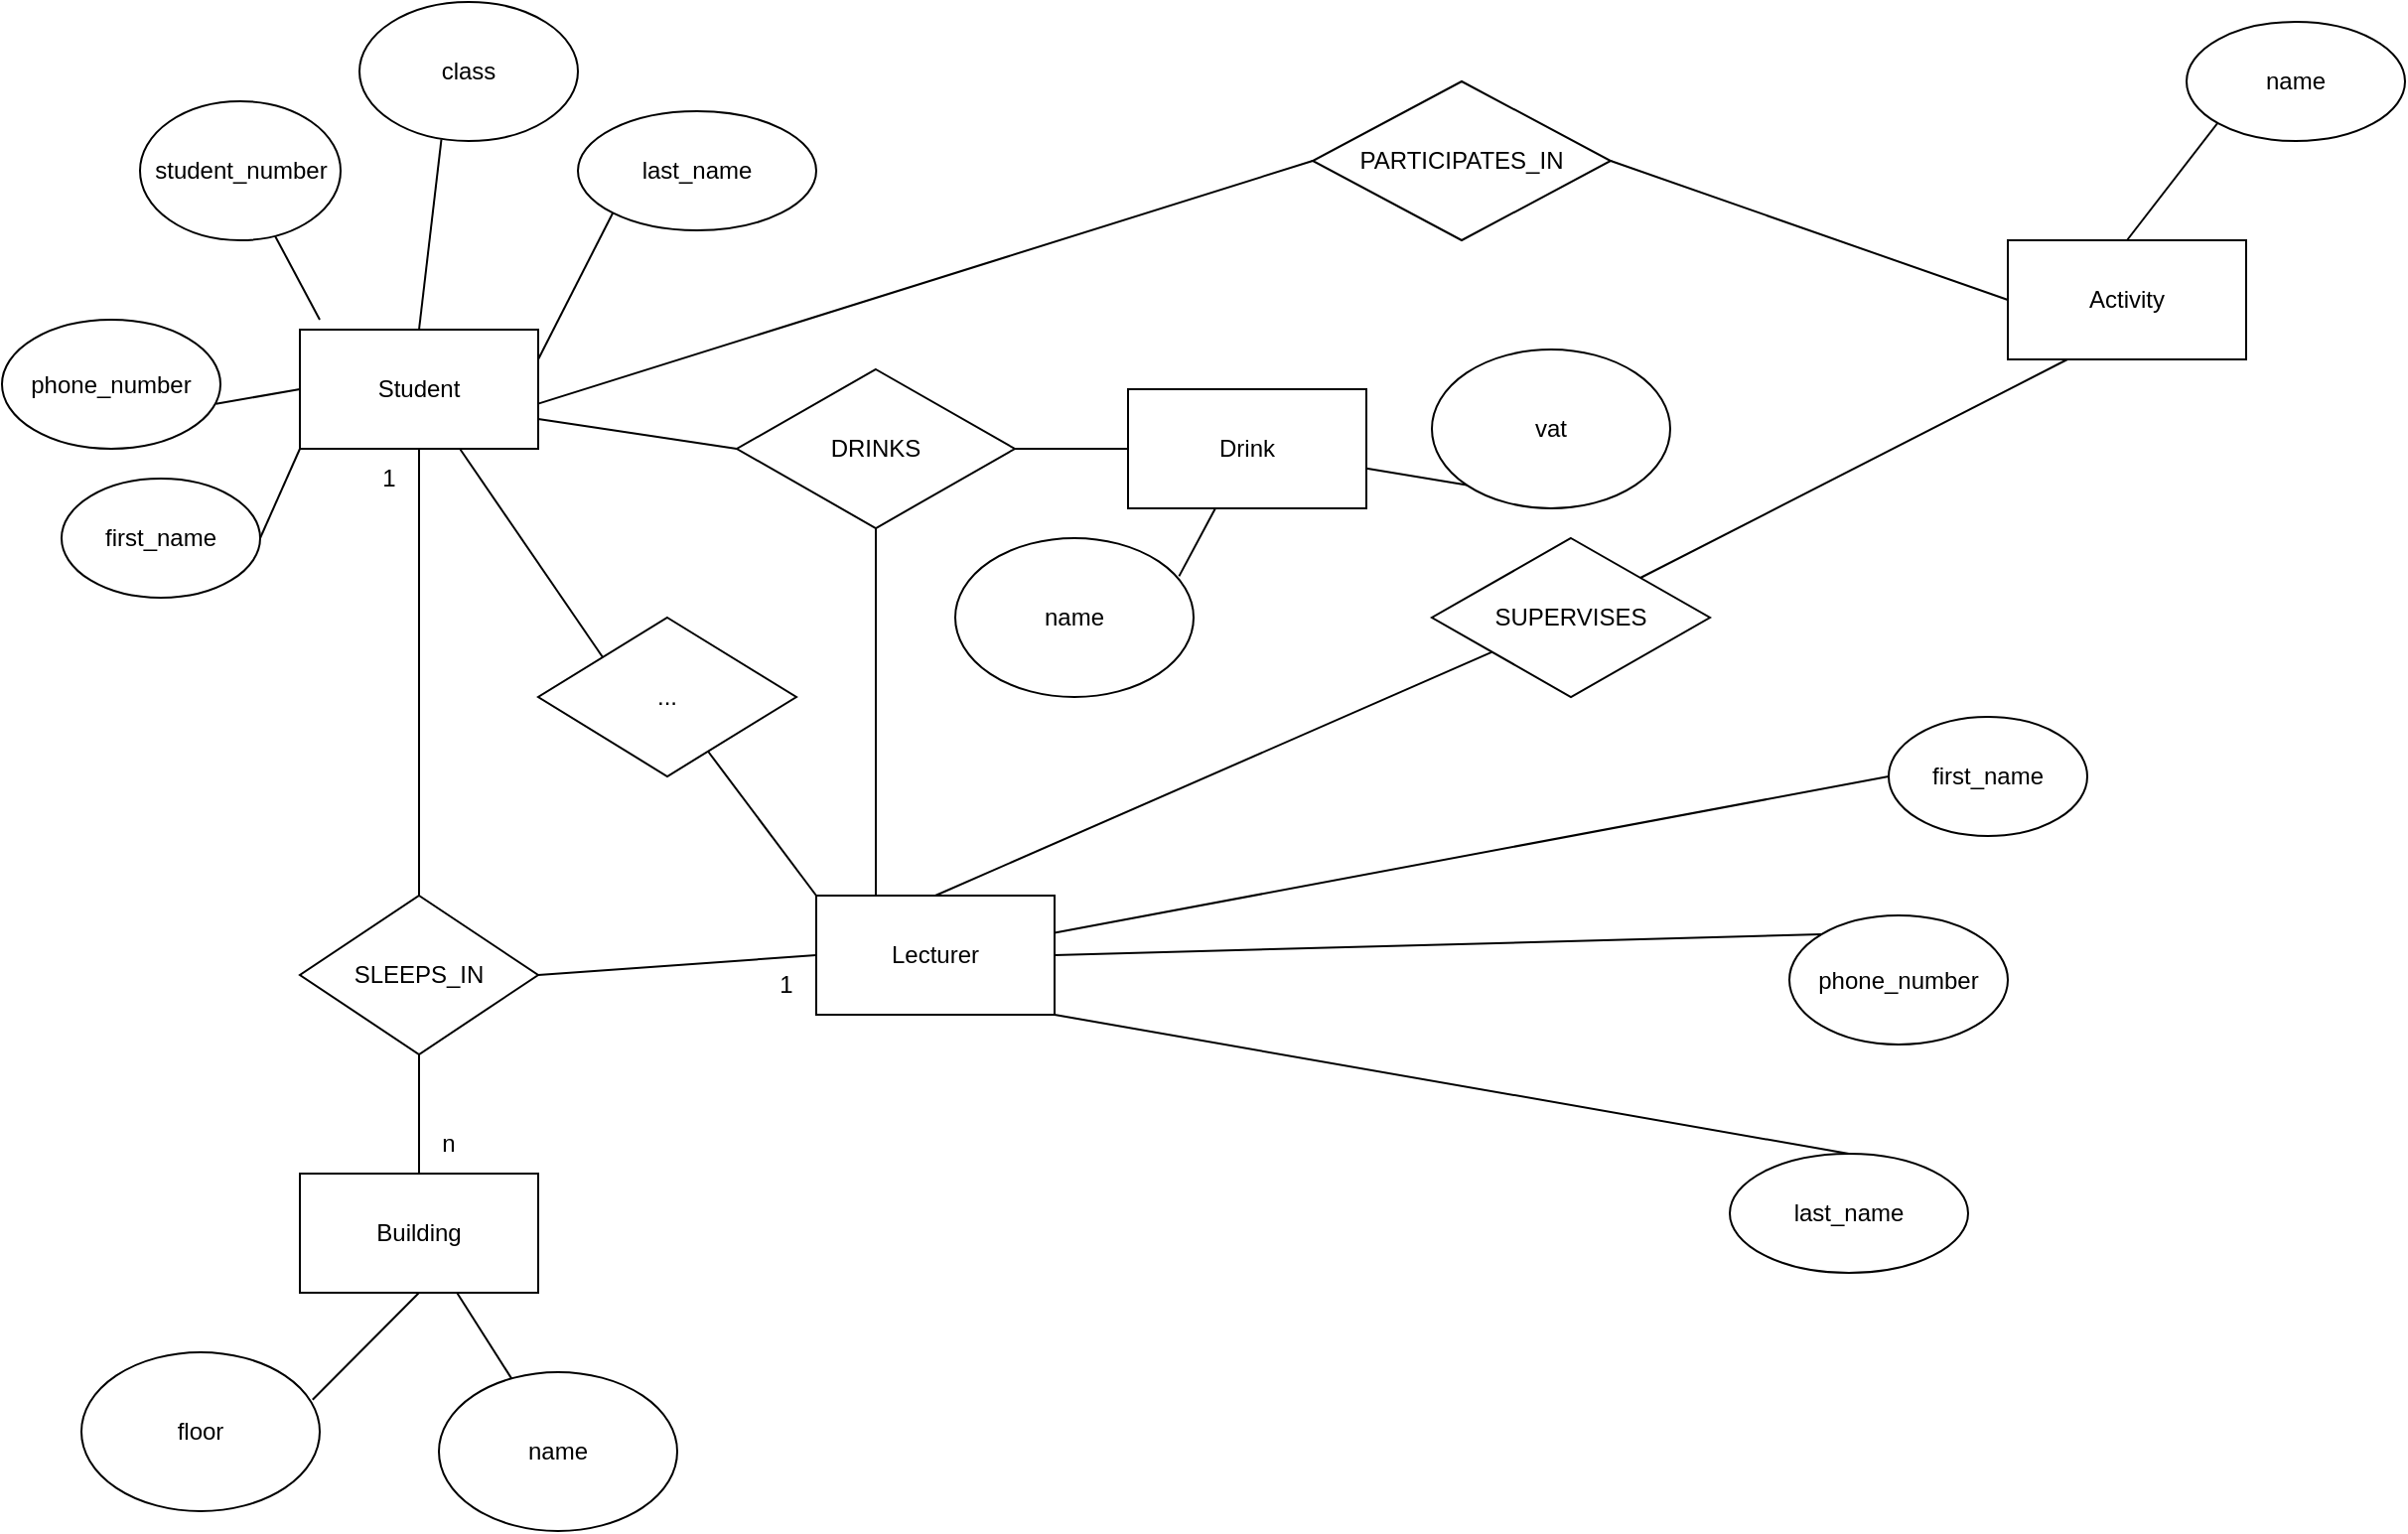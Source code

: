 <mxfile version="23.1.8" type="github">
  <diagram name="Page-1" id="zmict07narDk8DJ9savk">
    <mxGraphModel dx="1682" dy="955" grid="1" gridSize="10" guides="1" tooltips="1" connect="1" arrows="1" fold="1" page="1" pageScale="1" pageWidth="1654" pageHeight="1169" math="0" shadow="0">
      <root>
        <mxCell id="0" />
        <mxCell id="1" parent="0" />
        <mxCell id="j98cUN9TxUNFpsphHox--202" value="Student" style="rounded=0;whiteSpace=wrap;html=1;" vertex="1" parent="1">
          <mxGeometry x="440" y="575" width="120" height="60" as="geometry" />
        </mxCell>
        <mxCell id="j98cUN9TxUNFpsphHox--203" value="Activity" style="rounded=0;whiteSpace=wrap;html=1;" vertex="1" parent="1">
          <mxGeometry x="1300" y="530" width="120" height="60" as="geometry" />
        </mxCell>
        <mxCell id="j98cUN9TxUNFpsphHox--204" value="Building" style="rounded=0;whiteSpace=wrap;html=1;" vertex="1" parent="1">
          <mxGeometry x="440" y="1000" width="120" height="60" as="geometry" />
        </mxCell>
        <mxCell id="j98cUN9TxUNFpsphHox--205" value="Drink" style="rounded=0;whiteSpace=wrap;html=1;" vertex="1" parent="1">
          <mxGeometry x="857" y="605" width="120" height="60" as="geometry" />
        </mxCell>
        <mxCell id="j98cUN9TxUNFpsphHox--206" value="last_name" style="ellipse;whiteSpace=wrap;html=1;" vertex="1" parent="1">
          <mxGeometry x="580" y="465" width="120" height="60" as="geometry" />
        </mxCell>
        <mxCell id="j98cUN9TxUNFpsphHox--207" value="phone_number" style="ellipse;whiteSpace=wrap;html=1;" vertex="1" parent="1">
          <mxGeometry x="290" y="570" width="110" height="65" as="geometry" />
        </mxCell>
        <mxCell id="j98cUN9TxUNFpsphHox--208" value="class" style="ellipse;whiteSpace=wrap;html=1;" vertex="1" parent="1">
          <mxGeometry x="470" y="410" width="110" height="70" as="geometry" />
        </mxCell>
        <mxCell id="j98cUN9TxUNFpsphHox--209" value="student_number" style="ellipse;whiteSpace=wrap;html=1;" vertex="1" parent="1">
          <mxGeometry x="359.5" y="460" width="101" height="70" as="geometry" />
        </mxCell>
        <mxCell id="j98cUN9TxUNFpsphHox--210" value="first_name" style="ellipse;whiteSpace=wrap;html=1;" vertex="1" parent="1">
          <mxGeometry x="320" y="650" width="100" height="60" as="geometry" />
        </mxCell>
        <mxCell id="j98cUN9TxUNFpsphHox--211" value="" style="endArrow=none;html=1;rounded=0;entryX=1;entryY=0.25;entryDx=0;entryDy=0;exitX=0;exitY=1;exitDx=0;exitDy=0;" edge="1" parent="1" source="j98cUN9TxUNFpsphHox--206" target="j98cUN9TxUNFpsphHox--202">
          <mxGeometry width="50" height="50" relative="1" as="geometry">
            <mxPoint x="490" y="740" as="sourcePoint" />
            <mxPoint x="540" y="690" as="targetPoint" />
          </mxGeometry>
        </mxCell>
        <mxCell id="j98cUN9TxUNFpsphHox--212" value="" style="endArrow=none;html=1;rounded=0;exitX=1;exitY=0.5;exitDx=0;exitDy=0;entryX=0;entryY=1;entryDx=0;entryDy=0;" edge="1" parent="1" source="j98cUN9TxUNFpsphHox--210" target="j98cUN9TxUNFpsphHox--202">
          <mxGeometry width="50" height="50" relative="1" as="geometry">
            <mxPoint x="410" y="620" as="sourcePoint" />
            <mxPoint x="460" y="570" as="targetPoint" />
          </mxGeometry>
        </mxCell>
        <mxCell id="j98cUN9TxUNFpsphHox--213" value="" style="endArrow=none;html=1;rounded=0;entryX=0;entryY=0.5;entryDx=0;entryDy=0;exitX=0.979;exitY=0.652;exitDx=0;exitDy=0;exitPerimeter=0;" edge="1" parent="1" source="j98cUN9TxUNFpsphHox--207" target="j98cUN9TxUNFpsphHox--202">
          <mxGeometry width="50" height="50" relative="1" as="geometry">
            <mxPoint x="410" y="610" as="sourcePoint" />
            <mxPoint x="460" y="560" as="targetPoint" />
          </mxGeometry>
        </mxCell>
        <mxCell id="j98cUN9TxUNFpsphHox--214" value="" style="endArrow=none;html=1;rounded=0;" edge="1" parent="1" target="j98cUN9TxUNFpsphHox--209">
          <mxGeometry width="50" height="50" relative="1" as="geometry">
            <mxPoint x="450" y="570" as="sourcePoint" />
            <mxPoint x="510" y="530" as="targetPoint" />
          </mxGeometry>
        </mxCell>
        <mxCell id="j98cUN9TxUNFpsphHox--215" value="" style="endArrow=none;html=1;rounded=0;entryX=0.375;entryY=0.988;entryDx=0;entryDy=0;exitX=0.5;exitY=0;exitDx=0;exitDy=0;entryPerimeter=0;" edge="1" parent="1" source="j98cUN9TxUNFpsphHox--202" target="j98cUN9TxUNFpsphHox--208">
          <mxGeometry width="50" height="50" relative="1" as="geometry">
            <mxPoint x="570" y="670" as="sourcePoint" />
            <mxPoint x="620" y="620" as="targetPoint" />
          </mxGeometry>
        </mxCell>
        <mxCell id="j98cUN9TxUNFpsphHox--216" value="" style="endArrow=none;html=1;rounded=0;exitX=0.5;exitY=0;exitDx=0;exitDy=0;exitPerimeter=0;entryX=0.5;entryY=0;entryDx=0;entryDy=0;" edge="1" parent="1" source="j98cUN9TxUNFpsphHox--203" target="j98cUN9TxUNFpsphHox--217">
          <mxGeometry width="50" height="50" relative="1" as="geometry">
            <mxPoint x="630" y="845.04" as="sourcePoint" />
            <mxPoint x="690.463" y="840.001" as="targetPoint" />
          </mxGeometry>
        </mxCell>
        <mxCell id="j98cUN9TxUNFpsphHox--217" value="name" style="ellipse;whiteSpace=wrap;html=1;" vertex="1" parent="1">
          <mxGeometry x="1390" y="420" width="110" height="60" as="geometry" />
        </mxCell>
        <mxCell id="j98cUN9TxUNFpsphHox--218" value="name" style="ellipse;whiteSpace=wrap;html=1;" vertex="1" parent="1">
          <mxGeometry x="510" y="1100" width="120" height="80" as="geometry" />
        </mxCell>
        <mxCell id="j98cUN9TxUNFpsphHox--219" value="floor" style="ellipse;whiteSpace=wrap;html=1;" vertex="1" parent="1">
          <mxGeometry x="330" y="1090" width="120" height="80" as="geometry" />
        </mxCell>
        <mxCell id="j98cUN9TxUNFpsphHox--220" value="" style="endArrow=none;html=1;rounded=0;exitX=0.5;exitY=1;exitDx=0;exitDy=0;entryX=0.97;entryY=0.298;entryDx=0;entryDy=0;entryPerimeter=0;" edge="1" parent="1" source="j98cUN9TxUNFpsphHox--204" target="j98cUN9TxUNFpsphHox--219">
          <mxGeometry width="50" height="50" relative="1" as="geometry">
            <mxPoint x="570" y="1090" as="sourcePoint" />
            <mxPoint x="420" y="1190" as="targetPoint" />
          </mxGeometry>
        </mxCell>
        <mxCell id="j98cUN9TxUNFpsphHox--221" value="" style="endArrow=none;html=1;rounded=0;" edge="1" parent="1" source="j98cUN9TxUNFpsphHox--204" target="j98cUN9TxUNFpsphHox--218">
          <mxGeometry width="50" height="50" relative="1" as="geometry">
            <mxPoint x="340" y="1060" as="sourcePoint" />
            <mxPoint x="390" y="1010" as="targetPoint" />
          </mxGeometry>
        </mxCell>
        <mxCell id="j98cUN9TxUNFpsphHox--222" value="name" style="ellipse;whiteSpace=wrap;html=1;" vertex="1" parent="1">
          <mxGeometry x="770" y="680" width="120" height="80" as="geometry" />
        </mxCell>
        <mxCell id="j98cUN9TxUNFpsphHox--223" value="vat" style="ellipse;whiteSpace=wrap;html=1;" vertex="1" parent="1">
          <mxGeometry x="1010" y="585" width="120" height="80" as="geometry" />
        </mxCell>
        <mxCell id="j98cUN9TxUNFpsphHox--224" value="" style="endArrow=none;html=1;rounded=0;entryX=0.939;entryY=0.24;entryDx=0;entryDy=0;entryPerimeter=0;" edge="1" parent="1" source="j98cUN9TxUNFpsphHox--205" target="j98cUN9TxUNFpsphHox--222">
          <mxGeometry width="50" height="50" relative="1" as="geometry">
            <mxPoint x="820" y="335" as="sourcePoint" />
            <mxPoint x="870" y="285" as="targetPoint" />
          </mxGeometry>
        </mxCell>
        <mxCell id="j98cUN9TxUNFpsphHox--225" value="" style="endArrow=none;html=1;rounded=0;entryX=0;entryY=1;entryDx=0;entryDy=0;" edge="1" parent="1" source="j98cUN9TxUNFpsphHox--205" target="j98cUN9TxUNFpsphHox--223">
          <mxGeometry width="50" height="50" relative="1" as="geometry">
            <mxPoint x="820" y="335" as="sourcePoint" />
            <mxPoint x="870" y="285" as="targetPoint" />
          </mxGeometry>
        </mxCell>
        <mxCell id="j98cUN9TxUNFpsphHox--226" value="Lecturer" style="rounded=0;whiteSpace=wrap;html=1;" vertex="1" parent="1">
          <mxGeometry x="700" y="860" width="120" height="60" as="geometry" />
        </mxCell>
        <mxCell id="j98cUN9TxUNFpsphHox--227" value="last_name" style="ellipse;whiteSpace=wrap;html=1;" vertex="1" parent="1">
          <mxGeometry x="1160" y="990" width="120" height="60" as="geometry" />
        </mxCell>
        <mxCell id="j98cUN9TxUNFpsphHox--228" value="phone_number" style="ellipse;whiteSpace=wrap;html=1;" vertex="1" parent="1">
          <mxGeometry x="1190" y="870" width="110" height="65" as="geometry" />
        </mxCell>
        <mxCell id="j98cUN9TxUNFpsphHox--229" value="first_name" style="ellipse;whiteSpace=wrap;html=1;" vertex="1" parent="1">
          <mxGeometry x="1240" y="770" width="100" height="60" as="geometry" />
        </mxCell>
        <mxCell id="j98cUN9TxUNFpsphHox--230" value="" style="endArrow=none;html=1;rounded=0;entryX=1;entryY=1;entryDx=0;entryDy=0;exitX=0.5;exitY=0;exitDx=0;exitDy=0;" edge="1" parent="1" source="j98cUN9TxUNFpsphHox--227" target="j98cUN9TxUNFpsphHox--226">
          <mxGeometry width="50" height="50" relative="1" as="geometry">
            <mxPoint x="980" y="905" as="sourcePoint" />
            <mxPoint x="1030" y="855" as="targetPoint" />
          </mxGeometry>
        </mxCell>
        <mxCell id="j98cUN9TxUNFpsphHox--231" value="" style="endArrow=none;html=1;rounded=0;exitX=0;exitY=0.5;exitDx=0;exitDy=0;" edge="1" parent="1" source="j98cUN9TxUNFpsphHox--229" target="j98cUN9TxUNFpsphHox--226">
          <mxGeometry width="50" height="50" relative="1" as="geometry">
            <mxPoint x="900" y="785" as="sourcePoint" />
            <mxPoint x="950" y="735" as="targetPoint" />
          </mxGeometry>
        </mxCell>
        <mxCell id="j98cUN9TxUNFpsphHox--232" value="" style="endArrow=none;html=1;rounded=0;exitX=0;exitY=0;exitDx=0;exitDy=0;entryX=1;entryY=0.5;entryDx=0;entryDy=0;" edge="1" parent="1" source="j98cUN9TxUNFpsphHox--228" target="j98cUN9TxUNFpsphHox--226">
          <mxGeometry width="50" height="50" relative="1" as="geometry">
            <mxPoint x="900" y="775" as="sourcePoint" />
            <mxPoint x="1060" y="795" as="targetPoint" />
          </mxGeometry>
        </mxCell>
        <mxCell id="j98cUN9TxUNFpsphHox--233" value="SUPERVISES" style="rhombus;whiteSpace=wrap;html=1;" vertex="1" parent="1">
          <mxGeometry x="1010" y="680" width="140" height="80" as="geometry" />
        </mxCell>
        <mxCell id="j98cUN9TxUNFpsphHox--234" value="" style="endArrow=none;html=1;rounded=0;entryX=1;entryY=0;entryDx=0;entryDy=0;exitX=0.25;exitY=1;exitDx=0;exitDy=0;" edge="1" parent="1" source="j98cUN9TxUNFpsphHox--203" target="j98cUN9TxUNFpsphHox--233">
          <mxGeometry width="50" height="50" relative="1" as="geometry">
            <mxPoint x="1350" y="580" as="sourcePoint" />
            <mxPoint x="1280" y="580" as="targetPoint" />
          </mxGeometry>
        </mxCell>
        <mxCell id="j98cUN9TxUNFpsphHox--235" value="" style="endArrow=none;html=1;rounded=0;exitX=0.5;exitY=0;exitDx=0;exitDy=0;" edge="1" parent="1" source="j98cUN9TxUNFpsphHox--226" target="j98cUN9TxUNFpsphHox--233">
          <mxGeometry width="50" height="50" relative="1" as="geometry">
            <mxPoint x="980" y="840" as="sourcePoint" />
            <mxPoint x="1030" y="790" as="targetPoint" />
          </mxGeometry>
        </mxCell>
        <mxCell id="j98cUN9TxUNFpsphHox--236" value="SLEEPS_IN" style="rhombus;whiteSpace=wrap;html=1;" vertex="1" parent="1">
          <mxGeometry x="440" y="860" width="120" height="80" as="geometry" />
        </mxCell>
        <mxCell id="j98cUN9TxUNFpsphHox--237" value="" style="endArrow=none;html=1;rounded=0;exitX=0.5;exitY=1;exitDx=0;exitDy=0;" edge="1" parent="1" source="j98cUN9TxUNFpsphHox--202" target="j98cUN9TxUNFpsphHox--236">
          <mxGeometry width="50" height="50" relative="1" as="geometry">
            <mxPoint x="520" y="690" as="sourcePoint" />
            <mxPoint x="570" y="640" as="targetPoint" />
          </mxGeometry>
        </mxCell>
        <mxCell id="j98cUN9TxUNFpsphHox--238" value="" style="endArrow=none;html=1;rounded=0;entryX=0;entryY=0.5;entryDx=0;entryDy=0;exitX=1;exitY=0.5;exitDx=0;exitDy=0;" edge="1" parent="1" source="j98cUN9TxUNFpsphHox--236" target="j98cUN9TxUNFpsphHox--226">
          <mxGeometry width="50" height="50" relative="1" as="geometry">
            <mxPoint x="830" y="840" as="sourcePoint" />
            <mxPoint x="880" y="790" as="targetPoint" />
          </mxGeometry>
        </mxCell>
        <mxCell id="j98cUN9TxUNFpsphHox--239" value="" style="endArrow=none;html=1;rounded=0;exitX=0.5;exitY=0;exitDx=0;exitDy=0;entryX=0.5;entryY=1;entryDx=0;entryDy=0;" edge="1" parent="1" source="j98cUN9TxUNFpsphHox--204" target="j98cUN9TxUNFpsphHox--236">
          <mxGeometry width="50" height="50" relative="1" as="geometry">
            <mxPoint x="830" y="840" as="sourcePoint" />
            <mxPoint x="880" y="790" as="targetPoint" />
          </mxGeometry>
        </mxCell>
        <mxCell id="j98cUN9TxUNFpsphHox--240" value="DRINKS" style="rhombus;whiteSpace=wrap;html=1;" vertex="1" parent="1">
          <mxGeometry x="660" y="595" width="140" height="80" as="geometry" />
        </mxCell>
        <mxCell id="j98cUN9TxUNFpsphHox--241" value="" style="endArrow=none;html=1;rounded=0;exitX=0;exitY=0.5;exitDx=0;exitDy=0;" edge="1" parent="1" source="j98cUN9TxUNFpsphHox--240">
          <mxGeometry width="50" height="50" relative="1" as="geometry">
            <mxPoint x="550" y="790" as="sourcePoint" />
            <mxPoint x="560" y="620" as="targetPoint" />
          </mxGeometry>
        </mxCell>
        <mxCell id="j98cUN9TxUNFpsphHox--242" value="" style="endArrow=none;html=1;rounded=0;entryX=0;entryY=0.5;entryDx=0;entryDy=0;exitX=1;exitY=0.5;exitDx=0;exitDy=0;" edge="1" parent="1" source="j98cUN9TxUNFpsphHox--240" target="j98cUN9TxUNFpsphHox--205">
          <mxGeometry width="50" height="50" relative="1" as="geometry">
            <mxPoint x="900" y="730" as="sourcePoint" />
            <mxPoint x="950" y="680" as="targetPoint" />
          </mxGeometry>
        </mxCell>
        <mxCell id="j98cUN9TxUNFpsphHox--243" value="" style="endArrow=none;html=1;rounded=0;exitX=0.5;exitY=1;exitDx=0;exitDy=0;entryX=0.25;entryY=0;entryDx=0;entryDy=0;" edge="1" parent="1" source="j98cUN9TxUNFpsphHox--240" target="j98cUN9TxUNFpsphHox--226">
          <mxGeometry width="50" height="50" relative="1" as="geometry">
            <mxPoint x="900" y="730" as="sourcePoint" />
            <mxPoint x="950" y="680" as="targetPoint" />
          </mxGeometry>
        </mxCell>
        <mxCell id="j98cUN9TxUNFpsphHox--244" value="n" style="text;html=1;align=center;verticalAlign=middle;whiteSpace=wrap;rounded=0;" vertex="1" parent="1">
          <mxGeometry x="500" y="970" width="30" height="30" as="geometry" />
        </mxCell>
        <mxCell id="j98cUN9TxUNFpsphHox--245" value="..." style="rhombus;whiteSpace=wrap;html=1;" vertex="1" parent="1">
          <mxGeometry x="560" y="720" width="130" height="80" as="geometry" />
        </mxCell>
        <mxCell id="j98cUN9TxUNFpsphHox--246" value="1" style="text;html=1;align=center;verticalAlign=middle;whiteSpace=wrap;rounded=0;" vertex="1" parent="1">
          <mxGeometry x="470" y="635" width="30" height="30" as="geometry" />
        </mxCell>
        <mxCell id="j98cUN9TxUNFpsphHox--247" value="" style="endArrow=none;html=1;rounded=0;exitX=0;exitY=0;exitDx=0;exitDy=0;" edge="1" parent="1" source="j98cUN9TxUNFpsphHox--245" target="j98cUN9TxUNFpsphHox--202">
          <mxGeometry width="50" height="50" relative="1" as="geometry">
            <mxPoint x="580" y="760" as="sourcePoint" />
            <mxPoint x="630" y="710" as="targetPoint" />
          </mxGeometry>
        </mxCell>
        <mxCell id="j98cUN9TxUNFpsphHox--248" value="1" style="text;html=1;align=center;verticalAlign=middle;whiteSpace=wrap;rounded=0;" vertex="1" parent="1">
          <mxGeometry x="670" y="890" width="30" height="30" as="geometry" />
        </mxCell>
        <mxCell id="j98cUN9TxUNFpsphHox--249" value="" style="endArrow=none;html=1;rounded=0;entryX=0;entryY=0;entryDx=0;entryDy=0;" edge="1" parent="1" source="j98cUN9TxUNFpsphHox--245" target="j98cUN9TxUNFpsphHox--226">
          <mxGeometry width="50" height="50" relative="1" as="geometry">
            <mxPoint x="830" y="690" as="sourcePoint" />
            <mxPoint x="880" y="640" as="targetPoint" />
          </mxGeometry>
        </mxCell>
        <mxCell id="j98cUN9TxUNFpsphHox--250" value="" style="endArrow=none;html=1;rounded=0;exitX=1.003;exitY=0.62;exitDx=0;exitDy=0;exitPerimeter=0;entryX=0;entryY=0.5;entryDx=0;entryDy=0;" edge="1" parent="1" source="j98cUN9TxUNFpsphHox--202" target="j98cUN9TxUNFpsphHox--251">
          <mxGeometry width="50" height="50" relative="1" as="geometry">
            <mxPoint x="770" y="620" as="sourcePoint" />
            <mxPoint x="1020" y="580" as="targetPoint" />
          </mxGeometry>
        </mxCell>
        <mxCell id="j98cUN9TxUNFpsphHox--251" value="PARTICIPATES_IN" style="rhombus;whiteSpace=wrap;html=1;" vertex="1" parent="1">
          <mxGeometry x="950" y="450" width="150" height="80" as="geometry" />
        </mxCell>
        <mxCell id="j98cUN9TxUNFpsphHox--252" value="" style="endArrow=none;html=1;rounded=0;entryX=0;entryY=0.5;entryDx=0;entryDy=0;exitX=1;exitY=0.5;exitDx=0;exitDy=0;" edge="1" parent="1" source="j98cUN9TxUNFpsphHox--251" target="j98cUN9TxUNFpsphHox--203">
          <mxGeometry width="50" height="50" relative="1" as="geometry">
            <mxPoint x="960" y="610" as="sourcePoint" />
            <mxPoint x="1010" y="560" as="targetPoint" />
          </mxGeometry>
        </mxCell>
      </root>
    </mxGraphModel>
  </diagram>
</mxfile>
